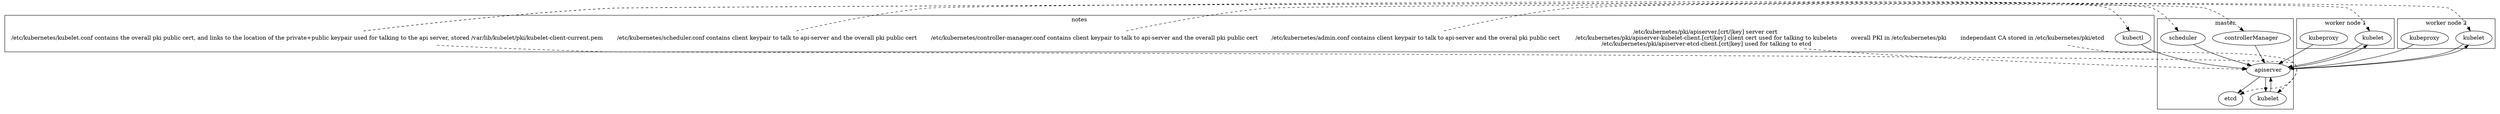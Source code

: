 digraph g {
  subgraph cluster_master {
    label = "master"
    apiserver
    etcd
    kubelet
    apiserver -> kubelet -> apiserver
    
    controllerManager -> apiserver

    apiserver -> etcd

    scheduler -> apiserver
  }
 
  apiserver -> worker_node_1_kubelet -> apiserver
  worker_node_1_kubeproxy -> apiserver

  apiserver -> worker_node_2_kubelet -> apiserver
  worker_node_2_kubeproxy -> apiserver

  subgraph cluster_workernode1 {
		node [style=filled,color=white];
    worker_node_1_kubelet[label = kubelet]
    worker_node_1_kubeproxy[label = kubeproxy]
		label = "worker node 1";
	}
  subgraph cluster_workernode2 {
		node [style=filled,color=white];
    worker_node_2_kubelet[label = kubelet]
    worker_node_2_kubeproxy[label = kubeproxy]
		label = "worker node 2";
	}
  kubectl -> apiserver

  subgraph cluster_notes {
    label = "notes"
    node[shape=plaintext]
    edge [ style=dashed, constraint=false]
    n_etcd [label="independant CA stored in /etc/kubernetes/pki/etcd"]
    n_etcd -> etcd
    
    n_overall [label="overall PKI in /etc/kubernetes/pki"]
    n_apiserver [label="/etc/kubernetes/pki/apiserver.[crt/|key] server cert\n /etc/kubernetes/pki/apiserver-kubelet-client.[crt|key] client cert used for talking to kubelets\n /etc/kubernetes/pki/apiserver-etcd-client.[crt|key] used for talking to etcd"]
    n_apiserver -> apiserver
    n_admin [label="/etc/kubernetes/admin.conf contains client keypair to talk to api-server and the overal pki public cert"]
    n_admin -> kubectl  

    n_controllerManager [label="/etc/kubernetes/controller-manager.conf contains client keypair to talk to api-server and the overall pki public cert"]
    n_controllerManager -> controllerManager

    n_scheduler [label="/etc/kubernetes/scheduler.conf contains client keypair to talk to api-server and the overall pki public cert"]
    n_scheduler -> scheduler 

    n_kubelet [label="/etc/kubernetes/kubelet.conf contains the overall pki public cert, and links to the location of the private+public keypair used for talking to the api server, stored /var/lib/kubelet/pki/kubelet-client-current.pem"]
    n_kubelet -> worker_node_2_kubelet[constraint=false]
    n_kubelet -> worker_node_1_kubelet [constraint=false]
    n_kubelet -> kubelet[constraint=false]

  }
}